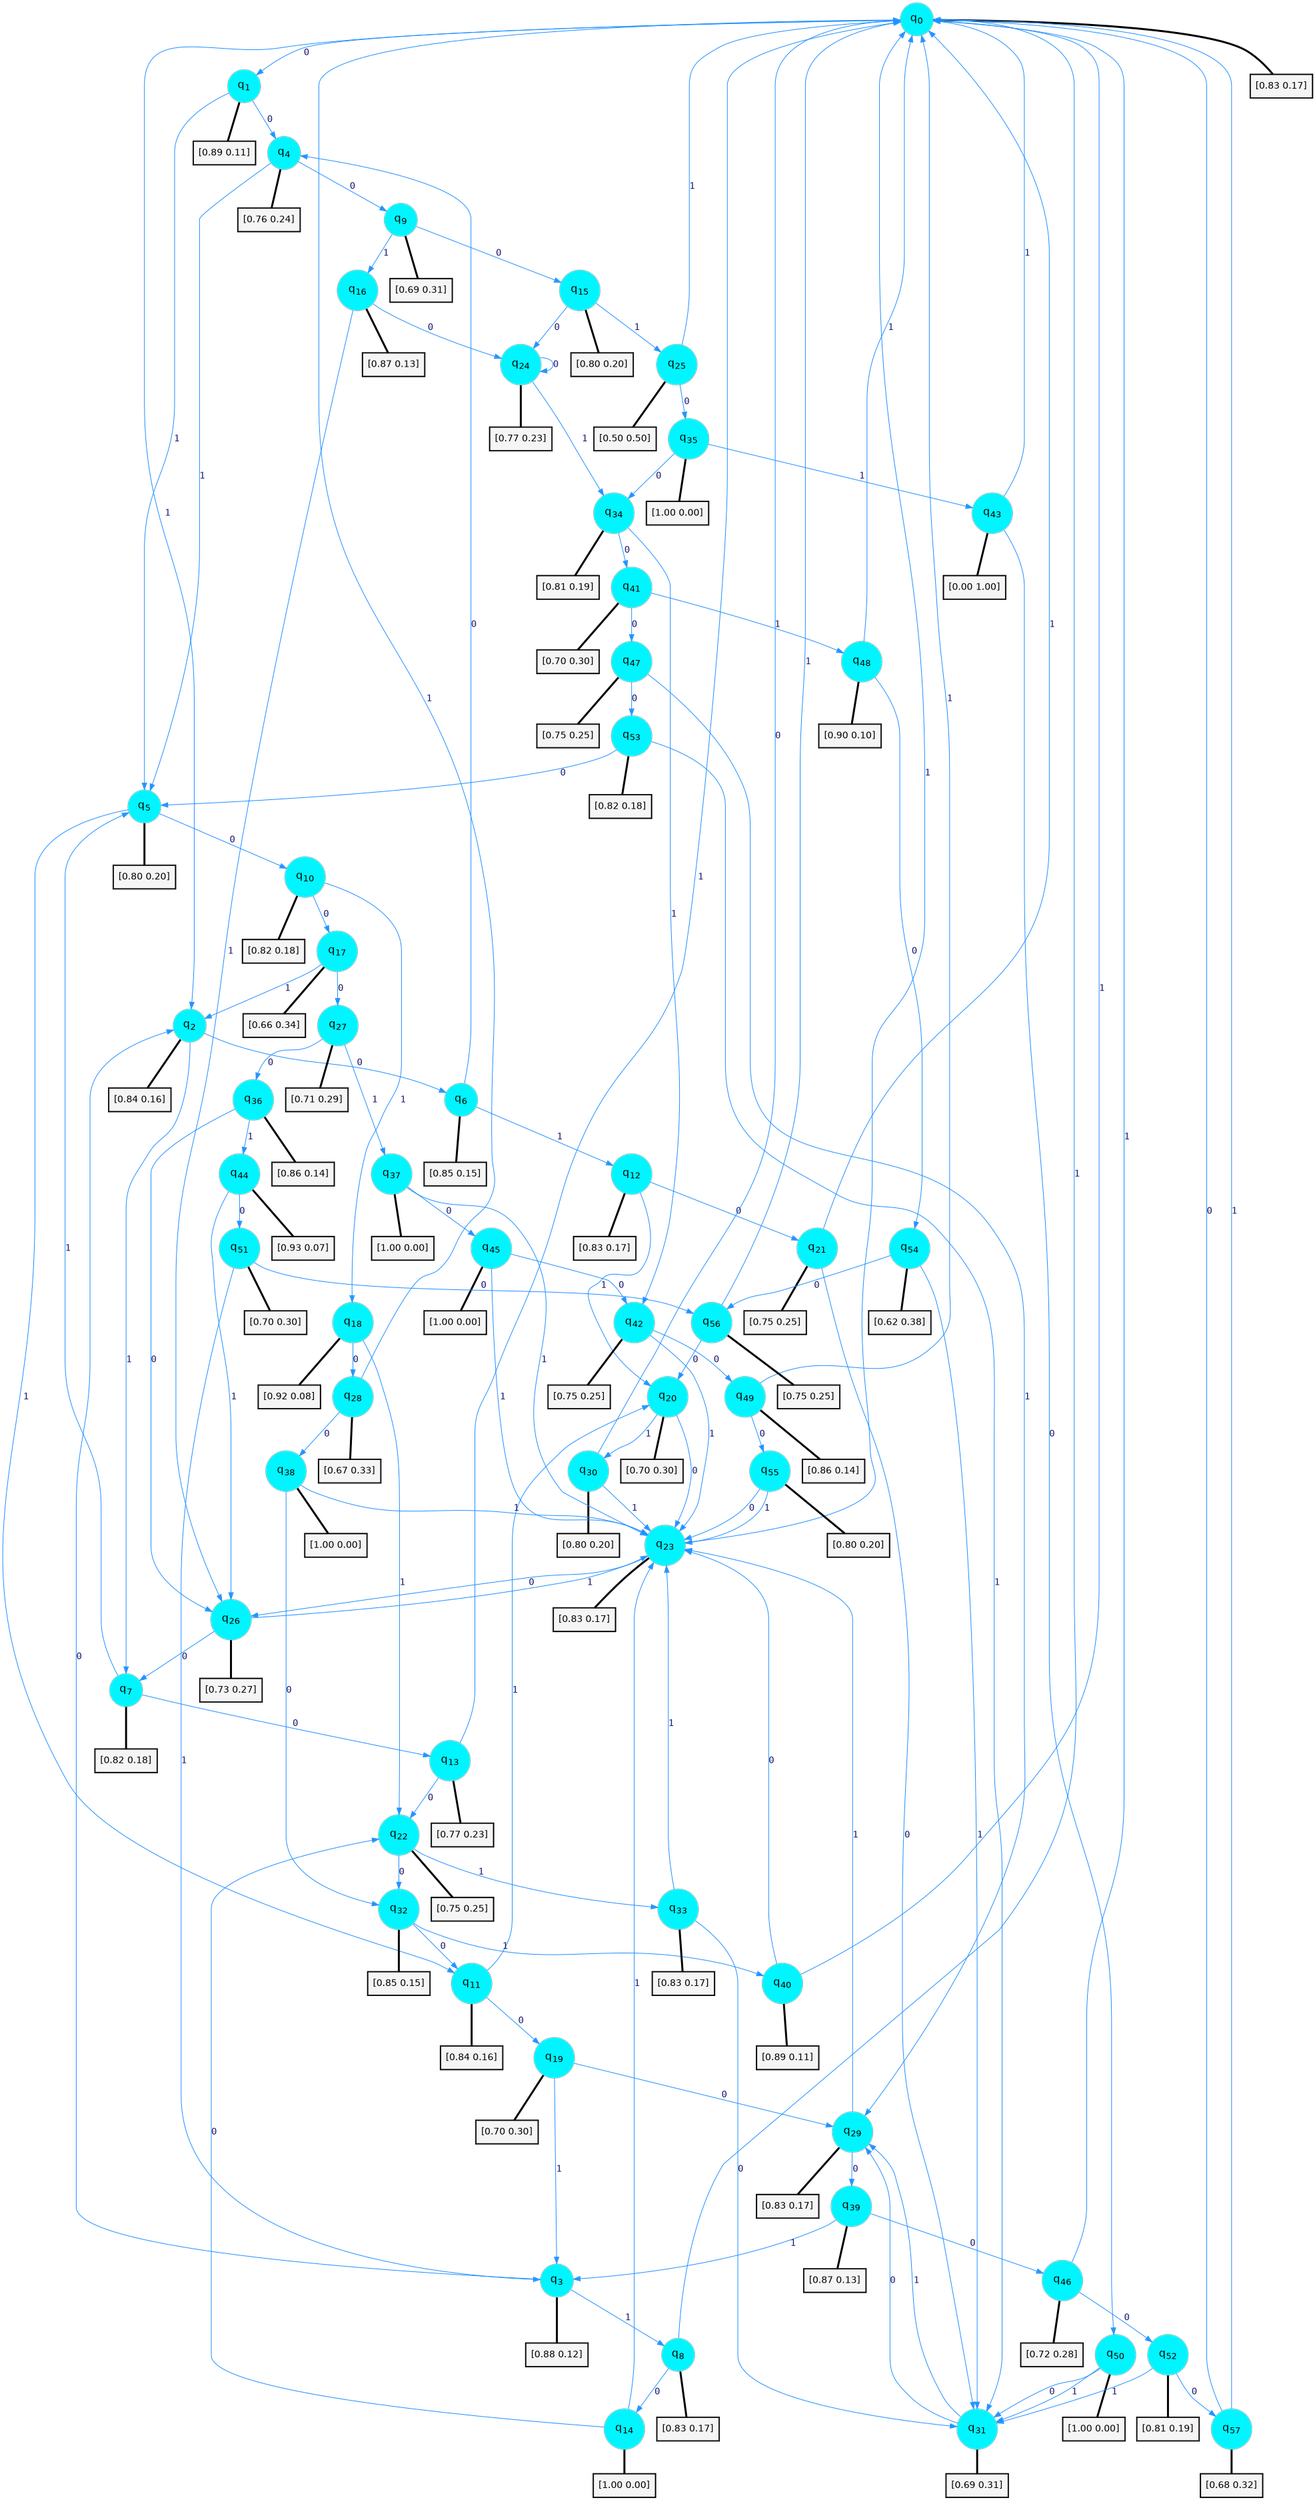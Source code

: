 digraph G {
graph [
bgcolor=transparent, dpi=300, rankdir=TD, size="40,25"];
node [
color=gray, fillcolor=turquoise1, fontcolor=black, fontname=Helvetica, fontsize=16, fontweight=bold, shape=circle, style=filled];
edge [
arrowsize=1, color=dodgerblue1, fontcolor=midnightblue, fontname=courier, fontweight=bold, penwidth=1, style=solid, weight=20];
0[label=<q<SUB>0</SUB>>];
1[label=<q<SUB>1</SUB>>];
2[label=<q<SUB>2</SUB>>];
3[label=<q<SUB>3</SUB>>];
4[label=<q<SUB>4</SUB>>];
5[label=<q<SUB>5</SUB>>];
6[label=<q<SUB>6</SUB>>];
7[label=<q<SUB>7</SUB>>];
8[label=<q<SUB>8</SUB>>];
9[label=<q<SUB>9</SUB>>];
10[label=<q<SUB>10</SUB>>];
11[label=<q<SUB>11</SUB>>];
12[label=<q<SUB>12</SUB>>];
13[label=<q<SUB>13</SUB>>];
14[label=<q<SUB>14</SUB>>];
15[label=<q<SUB>15</SUB>>];
16[label=<q<SUB>16</SUB>>];
17[label=<q<SUB>17</SUB>>];
18[label=<q<SUB>18</SUB>>];
19[label=<q<SUB>19</SUB>>];
20[label=<q<SUB>20</SUB>>];
21[label=<q<SUB>21</SUB>>];
22[label=<q<SUB>22</SUB>>];
23[label=<q<SUB>23</SUB>>];
24[label=<q<SUB>24</SUB>>];
25[label=<q<SUB>25</SUB>>];
26[label=<q<SUB>26</SUB>>];
27[label=<q<SUB>27</SUB>>];
28[label=<q<SUB>28</SUB>>];
29[label=<q<SUB>29</SUB>>];
30[label=<q<SUB>30</SUB>>];
31[label=<q<SUB>31</SUB>>];
32[label=<q<SUB>32</SUB>>];
33[label=<q<SUB>33</SUB>>];
34[label=<q<SUB>34</SUB>>];
35[label=<q<SUB>35</SUB>>];
36[label=<q<SUB>36</SUB>>];
37[label=<q<SUB>37</SUB>>];
38[label=<q<SUB>38</SUB>>];
39[label=<q<SUB>39</SUB>>];
40[label=<q<SUB>40</SUB>>];
41[label=<q<SUB>41</SUB>>];
42[label=<q<SUB>42</SUB>>];
43[label=<q<SUB>43</SUB>>];
44[label=<q<SUB>44</SUB>>];
45[label=<q<SUB>45</SUB>>];
46[label=<q<SUB>46</SUB>>];
47[label=<q<SUB>47</SUB>>];
48[label=<q<SUB>48</SUB>>];
49[label=<q<SUB>49</SUB>>];
50[label=<q<SUB>50</SUB>>];
51[label=<q<SUB>51</SUB>>];
52[label=<q<SUB>52</SUB>>];
53[label=<q<SUB>53</SUB>>];
54[label=<q<SUB>54</SUB>>];
55[label=<q<SUB>55</SUB>>];
56[label=<q<SUB>56</SUB>>];
57[label=<q<SUB>57</SUB>>];
58[label="[0.83 0.17]", shape=box,fontcolor=black, fontname=Helvetica, fontsize=14, penwidth=2, fillcolor=whitesmoke,color=black];
59[label="[0.89 0.11]", shape=box,fontcolor=black, fontname=Helvetica, fontsize=14, penwidth=2, fillcolor=whitesmoke,color=black];
60[label="[0.84 0.16]", shape=box,fontcolor=black, fontname=Helvetica, fontsize=14, penwidth=2, fillcolor=whitesmoke,color=black];
61[label="[0.88 0.12]", shape=box,fontcolor=black, fontname=Helvetica, fontsize=14, penwidth=2, fillcolor=whitesmoke,color=black];
62[label="[0.76 0.24]", shape=box,fontcolor=black, fontname=Helvetica, fontsize=14, penwidth=2, fillcolor=whitesmoke,color=black];
63[label="[0.80 0.20]", shape=box,fontcolor=black, fontname=Helvetica, fontsize=14, penwidth=2, fillcolor=whitesmoke,color=black];
64[label="[0.85 0.15]", shape=box,fontcolor=black, fontname=Helvetica, fontsize=14, penwidth=2, fillcolor=whitesmoke,color=black];
65[label="[0.82 0.18]", shape=box,fontcolor=black, fontname=Helvetica, fontsize=14, penwidth=2, fillcolor=whitesmoke,color=black];
66[label="[0.83 0.17]", shape=box,fontcolor=black, fontname=Helvetica, fontsize=14, penwidth=2, fillcolor=whitesmoke,color=black];
67[label="[0.69 0.31]", shape=box,fontcolor=black, fontname=Helvetica, fontsize=14, penwidth=2, fillcolor=whitesmoke,color=black];
68[label="[0.82 0.18]", shape=box,fontcolor=black, fontname=Helvetica, fontsize=14, penwidth=2, fillcolor=whitesmoke,color=black];
69[label="[0.84 0.16]", shape=box,fontcolor=black, fontname=Helvetica, fontsize=14, penwidth=2, fillcolor=whitesmoke,color=black];
70[label="[0.83 0.17]", shape=box,fontcolor=black, fontname=Helvetica, fontsize=14, penwidth=2, fillcolor=whitesmoke,color=black];
71[label="[0.77 0.23]", shape=box,fontcolor=black, fontname=Helvetica, fontsize=14, penwidth=2, fillcolor=whitesmoke,color=black];
72[label="[1.00 0.00]", shape=box,fontcolor=black, fontname=Helvetica, fontsize=14, penwidth=2, fillcolor=whitesmoke,color=black];
73[label="[0.80 0.20]", shape=box,fontcolor=black, fontname=Helvetica, fontsize=14, penwidth=2, fillcolor=whitesmoke,color=black];
74[label="[0.87 0.13]", shape=box,fontcolor=black, fontname=Helvetica, fontsize=14, penwidth=2, fillcolor=whitesmoke,color=black];
75[label="[0.66 0.34]", shape=box,fontcolor=black, fontname=Helvetica, fontsize=14, penwidth=2, fillcolor=whitesmoke,color=black];
76[label="[0.92 0.08]", shape=box,fontcolor=black, fontname=Helvetica, fontsize=14, penwidth=2, fillcolor=whitesmoke,color=black];
77[label="[0.70 0.30]", shape=box,fontcolor=black, fontname=Helvetica, fontsize=14, penwidth=2, fillcolor=whitesmoke,color=black];
78[label="[0.70 0.30]", shape=box,fontcolor=black, fontname=Helvetica, fontsize=14, penwidth=2, fillcolor=whitesmoke,color=black];
79[label="[0.75 0.25]", shape=box,fontcolor=black, fontname=Helvetica, fontsize=14, penwidth=2, fillcolor=whitesmoke,color=black];
80[label="[0.75 0.25]", shape=box,fontcolor=black, fontname=Helvetica, fontsize=14, penwidth=2, fillcolor=whitesmoke,color=black];
81[label="[0.83 0.17]", shape=box,fontcolor=black, fontname=Helvetica, fontsize=14, penwidth=2, fillcolor=whitesmoke,color=black];
82[label="[0.77 0.23]", shape=box,fontcolor=black, fontname=Helvetica, fontsize=14, penwidth=2, fillcolor=whitesmoke,color=black];
83[label="[0.50 0.50]", shape=box,fontcolor=black, fontname=Helvetica, fontsize=14, penwidth=2, fillcolor=whitesmoke,color=black];
84[label="[0.73 0.27]", shape=box,fontcolor=black, fontname=Helvetica, fontsize=14, penwidth=2, fillcolor=whitesmoke,color=black];
85[label="[0.71 0.29]", shape=box,fontcolor=black, fontname=Helvetica, fontsize=14, penwidth=2, fillcolor=whitesmoke,color=black];
86[label="[0.67 0.33]", shape=box,fontcolor=black, fontname=Helvetica, fontsize=14, penwidth=2, fillcolor=whitesmoke,color=black];
87[label="[0.83 0.17]", shape=box,fontcolor=black, fontname=Helvetica, fontsize=14, penwidth=2, fillcolor=whitesmoke,color=black];
88[label="[0.80 0.20]", shape=box,fontcolor=black, fontname=Helvetica, fontsize=14, penwidth=2, fillcolor=whitesmoke,color=black];
89[label="[0.69 0.31]", shape=box,fontcolor=black, fontname=Helvetica, fontsize=14, penwidth=2, fillcolor=whitesmoke,color=black];
90[label="[0.85 0.15]", shape=box,fontcolor=black, fontname=Helvetica, fontsize=14, penwidth=2, fillcolor=whitesmoke,color=black];
91[label="[0.83 0.17]", shape=box,fontcolor=black, fontname=Helvetica, fontsize=14, penwidth=2, fillcolor=whitesmoke,color=black];
92[label="[0.81 0.19]", shape=box,fontcolor=black, fontname=Helvetica, fontsize=14, penwidth=2, fillcolor=whitesmoke,color=black];
93[label="[1.00 0.00]", shape=box,fontcolor=black, fontname=Helvetica, fontsize=14, penwidth=2, fillcolor=whitesmoke,color=black];
94[label="[0.86 0.14]", shape=box,fontcolor=black, fontname=Helvetica, fontsize=14, penwidth=2, fillcolor=whitesmoke,color=black];
95[label="[1.00 0.00]", shape=box,fontcolor=black, fontname=Helvetica, fontsize=14, penwidth=2, fillcolor=whitesmoke,color=black];
96[label="[1.00 0.00]", shape=box,fontcolor=black, fontname=Helvetica, fontsize=14, penwidth=2, fillcolor=whitesmoke,color=black];
97[label="[0.87 0.13]", shape=box,fontcolor=black, fontname=Helvetica, fontsize=14, penwidth=2, fillcolor=whitesmoke,color=black];
98[label="[0.89 0.11]", shape=box,fontcolor=black, fontname=Helvetica, fontsize=14, penwidth=2, fillcolor=whitesmoke,color=black];
99[label="[0.70 0.30]", shape=box,fontcolor=black, fontname=Helvetica, fontsize=14, penwidth=2, fillcolor=whitesmoke,color=black];
100[label="[0.75 0.25]", shape=box,fontcolor=black, fontname=Helvetica, fontsize=14, penwidth=2, fillcolor=whitesmoke,color=black];
101[label="[0.00 1.00]", shape=box,fontcolor=black, fontname=Helvetica, fontsize=14, penwidth=2, fillcolor=whitesmoke,color=black];
102[label="[0.93 0.07]", shape=box,fontcolor=black, fontname=Helvetica, fontsize=14, penwidth=2, fillcolor=whitesmoke,color=black];
103[label="[1.00 0.00]", shape=box,fontcolor=black, fontname=Helvetica, fontsize=14, penwidth=2, fillcolor=whitesmoke,color=black];
104[label="[0.72 0.28]", shape=box,fontcolor=black, fontname=Helvetica, fontsize=14, penwidth=2, fillcolor=whitesmoke,color=black];
105[label="[0.75 0.25]", shape=box,fontcolor=black, fontname=Helvetica, fontsize=14, penwidth=2, fillcolor=whitesmoke,color=black];
106[label="[0.90 0.10]", shape=box,fontcolor=black, fontname=Helvetica, fontsize=14, penwidth=2, fillcolor=whitesmoke,color=black];
107[label="[0.86 0.14]", shape=box,fontcolor=black, fontname=Helvetica, fontsize=14, penwidth=2, fillcolor=whitesmoke,color=black];
108[label="[1.00 0.00]", shape=box,fontcolor=black, fontname=Helvetica, fontsize=14, penwidth=2, fillcolor=whitesmoke,color=black];
109[label="[0.70 0.30]", shape=box,fontcolor=black, fontname=Helvetica, fontsize=14, penwidth=2, fillcolor=whitesmoke,color=black];
110[label="[0.81 0.19]", shape=box,fontcolor=black, fontname=Helvetica, fontsize=14, penwidth=2, fillcolor=whitesmoke,color=black];
111[label="[0.82 0.18]", shape=box,fontcolor=black, fontname=Helvetica, fontsize=14, penwidth=2, fillcolor=whitesmoke,color=black];
112[label="[0.62 0.38]", shape=box,fontcolor=black, fontname=Helvetica, fontsize=14, penwidth=2, fillcolor=whitesmoke,color=black];
113[label="[0.80 0.20]", shape=box,fontcolor=black, fontname=Helvetica, fontsize=14, penwidth=2, fillcolor=whitesmoke,color=black];
114[label="[0.75 0.25]", shape=box,fontcolor=black, fontname=Helvetica, fontsize=14, penwidth=2, fillcolor=whitesmoke,color=black];
115[label="[0.68 0.32]", shape=box,fontcolor=black, fontname=Helvetica, fontsize=14, penwidth=2, fillcolor=whitesmoke,color=black];
0->1 [label=0];
0->2 [label=1];
0->58 [arrowhead=none, penwidth=3,color=black];
1->4 [label=0];
1->5 [label=1];
1->59 [arrowhead=none, penwidth=3,color=black];
2->6 [label=0];
2->7 [label=1];
2->60 [arrowhead=none, penwidth=3,color=black];
3->2 [label=0];
3->8 [label=1];
3->61 [arrowhead=none, penwidth=3,color=black];
4->9 [label=0];
4->5 [label=1];
4->62 [arrowhead=none, penwidth=3,color=black];
5->10 [label=0];
5->11 [label=1];
5->63 [arrowhead=none, penwidth=3,color=black];
6->4 [label=0];
6->12 [label=1];
6->64 [arrowhead=none, penwidth=3,color=black];
7->13 [label=0];
7->5 [label=1];
7->65 [arrowhead=none, penwidth=3,color=black];
8->14 [label=0];
8->0 [label=1];
8->66 [arrowhead=none, penwidth=3,color=black];
9->15 [label=0];
9->16 [label=1];
9->67 [arrowhead=none, penwidth=3,color=black];
10->17 [label=0];
10->18 [label=1];
10->68 [arrowhead=none, penwidth=3,color=black];
11->19 [label=0];
11->20 [label=1];
11->69 [arrowhead=none, penwidth=3,color=black];
12->21 [label=0];
12->20 [label=1];
12->70 [arrowhead=none, penwidth=3,color=black];
13->22 [label=0];
13->0 [label=1];
13->71 [arrowhead=none, penwidth=3,color=black];
14->22 [label=0];
14->23 [label=1];
14->72 [arrowhead=none, penwidth=3,color=black];
15->24 [label=0];
15->25 [label=1];
15->73 [arrowhead=none, penwidth=3,color=black];
16->24 [label=0];
16->26 [label=1];
16->74 [arrowhead=none, penwidth=3,color=black];
17->27 [label=0];
17->2 [label=1];
17->75 [arrowhead=none, penwidth=3,color=black];
18->28 [label=0];
18->22 [label=1];
18->76 [arrowhead=none, penwidth=3,color=black];
19->29 [label=0];
19->3 [label=1];
19->77 [arrowhead=none, penwidth=3,color=black];
20->23 [label=0];
20->30 [label=1];
20->78 [arrowhead=none, penwidth=3,color=black];
21->31 [label=0];
21->0 [label=1];
21->79 [arrowhead=none, penwidth=3,color=black];
22->32 [label=0];
22->33 [label=1];
22->80 [arrowhead=none, penwidth=3,color=black];
23->26 [label=0];
23->0 [label=1];
23->81 [arrowhead=none, penwidth=3,color=black];
24->24 [label=0];
24->34 [label=1];
24->82 [arrowhead=none, penwidth=3,color=black];
25->35 [label=0];
25->0 [label=1];
25->83 [arrowhead=none, penwidth=3,color=black];
26->7 [label=0];
26->23 [label=1];
26->84 [arrowhead=none, penwidth=3,color=black];
27->36 [label=0];
27->37 [label=1];
27->85 [arrowhead=none, penwidth=3,color=black];
28->38 [label=0];
28->0 [label=1];
28->86 [arrowhead=none, penwidth=3,color=black];
29->39 [label=0];
29->23 [label=1];
29->87 [arrowhead=none, penwidth=3,color=black];
30->0 [label=0];
30->23 [label=1];
30->88 [arrowhead=none, penwidth=3,color=black];
31->29 [label=0];
31->29 [label=1];
31->89 [arrowhead=none, penwidth=3,color=black];
32->11 [label=0];
32->40 [label=1];
32->90 [arrowhead=none, penwidth=3,color=black];
33->31 [label=0];
33->23 [label=1];
33->91 [arrowhead=none, penwidth=3,color=black];
34->41 [label=0];
34->42 [label=1];
34->92 [arrowhead=none, penwidth=3,color=black];
35->34 [label=0];
35->43 [label=1];
35->93 [arrowhead=none, penwidth=3,color=black];
36->26 [label=0];
36->44 [label=1];
36->94 [arrowhead=none, penwidth=3,color=black];
37->45 [label=0];
37->23 [label=1];
37->95 [arrowhead=none, penwidth=3,color=black];
38->32 [label=0];
38->23 [label=1];
38->96 [arrowhead=none, penwidth=3,color=black];
39->46 [label=0];
39->3 [label=1];
39->97 [arrowhead=none, penwidth=3,color=black];
40->23 [label=0];
40->0 [label=1];
40->98 [arrowhead=none, penwidth=3,color=black];
41->47 [label=0];
41->48 [label=1];
41->99 [arrowhead=none, penwidth=3,color=black];
42->49 [label=0];
42->23 [label=1];
42->100 [arrowhead=none, penwidth=3,color=black];
43->50 [label=0];
43->0 [label=1];
43->101 [arrowhead=none, penwidth=3,color=black];
44->51 [label=0];
44->26 [label=1];
44->102 [arrowhead=none, penwidth=3,color=black];
45->42 [label=0];
45->23 [label=1];
45->103 [arrowhead=none, penwidth=3,color=black];
46->52 [label=0];
46->0 [label=1];
46->104 [arrowhead=none, penwidth=3,color=black];
47->53 [label=0];
47->29 [label=1];
47->105 [arrowhead=none, penwidth=3,color=black];
48->54 [label=0];
48->0 [label=1];
48->106 [arrowhead=none, penwidth=3,color=black];
49->55 [label=0];
49->0 [label=1];
49->107 [arrowhead=none, penwidth=3,color=black];
50->31 [label=0];
50->31 [label=1];
50->108 [arrowhead=none, penwidth=3,color=black];
51->56 [label=0];
51->3 [label=1];
51->109 [arrowhead=none, penwidth=3,color=black];
52->57 [label=0];
52->31 [label=1];
52->110 [arrowhead=none, penwidth=3,color=black];
53->5 [label=0];
53->31 [label=1];
53->111 [arrowhead=none, penwidth=3,color=black];
54->56 [label=0];
54->31 [label=1];
54->112 [arrowhead=none, penwidth=3,color=black];
55->23 [label=0];
55->23 [label=1];
55->113 [arrowhead=none, penwidth=3,color=black];
56->20 [label=0];
56->0 [label=1];
56->114 [arrowhead=none, penwidth=3,color=black];
57->0 [label=0];
57->0 [label=1];
57->115 [arrowhead=none, penwidth=3,color=black];
}
